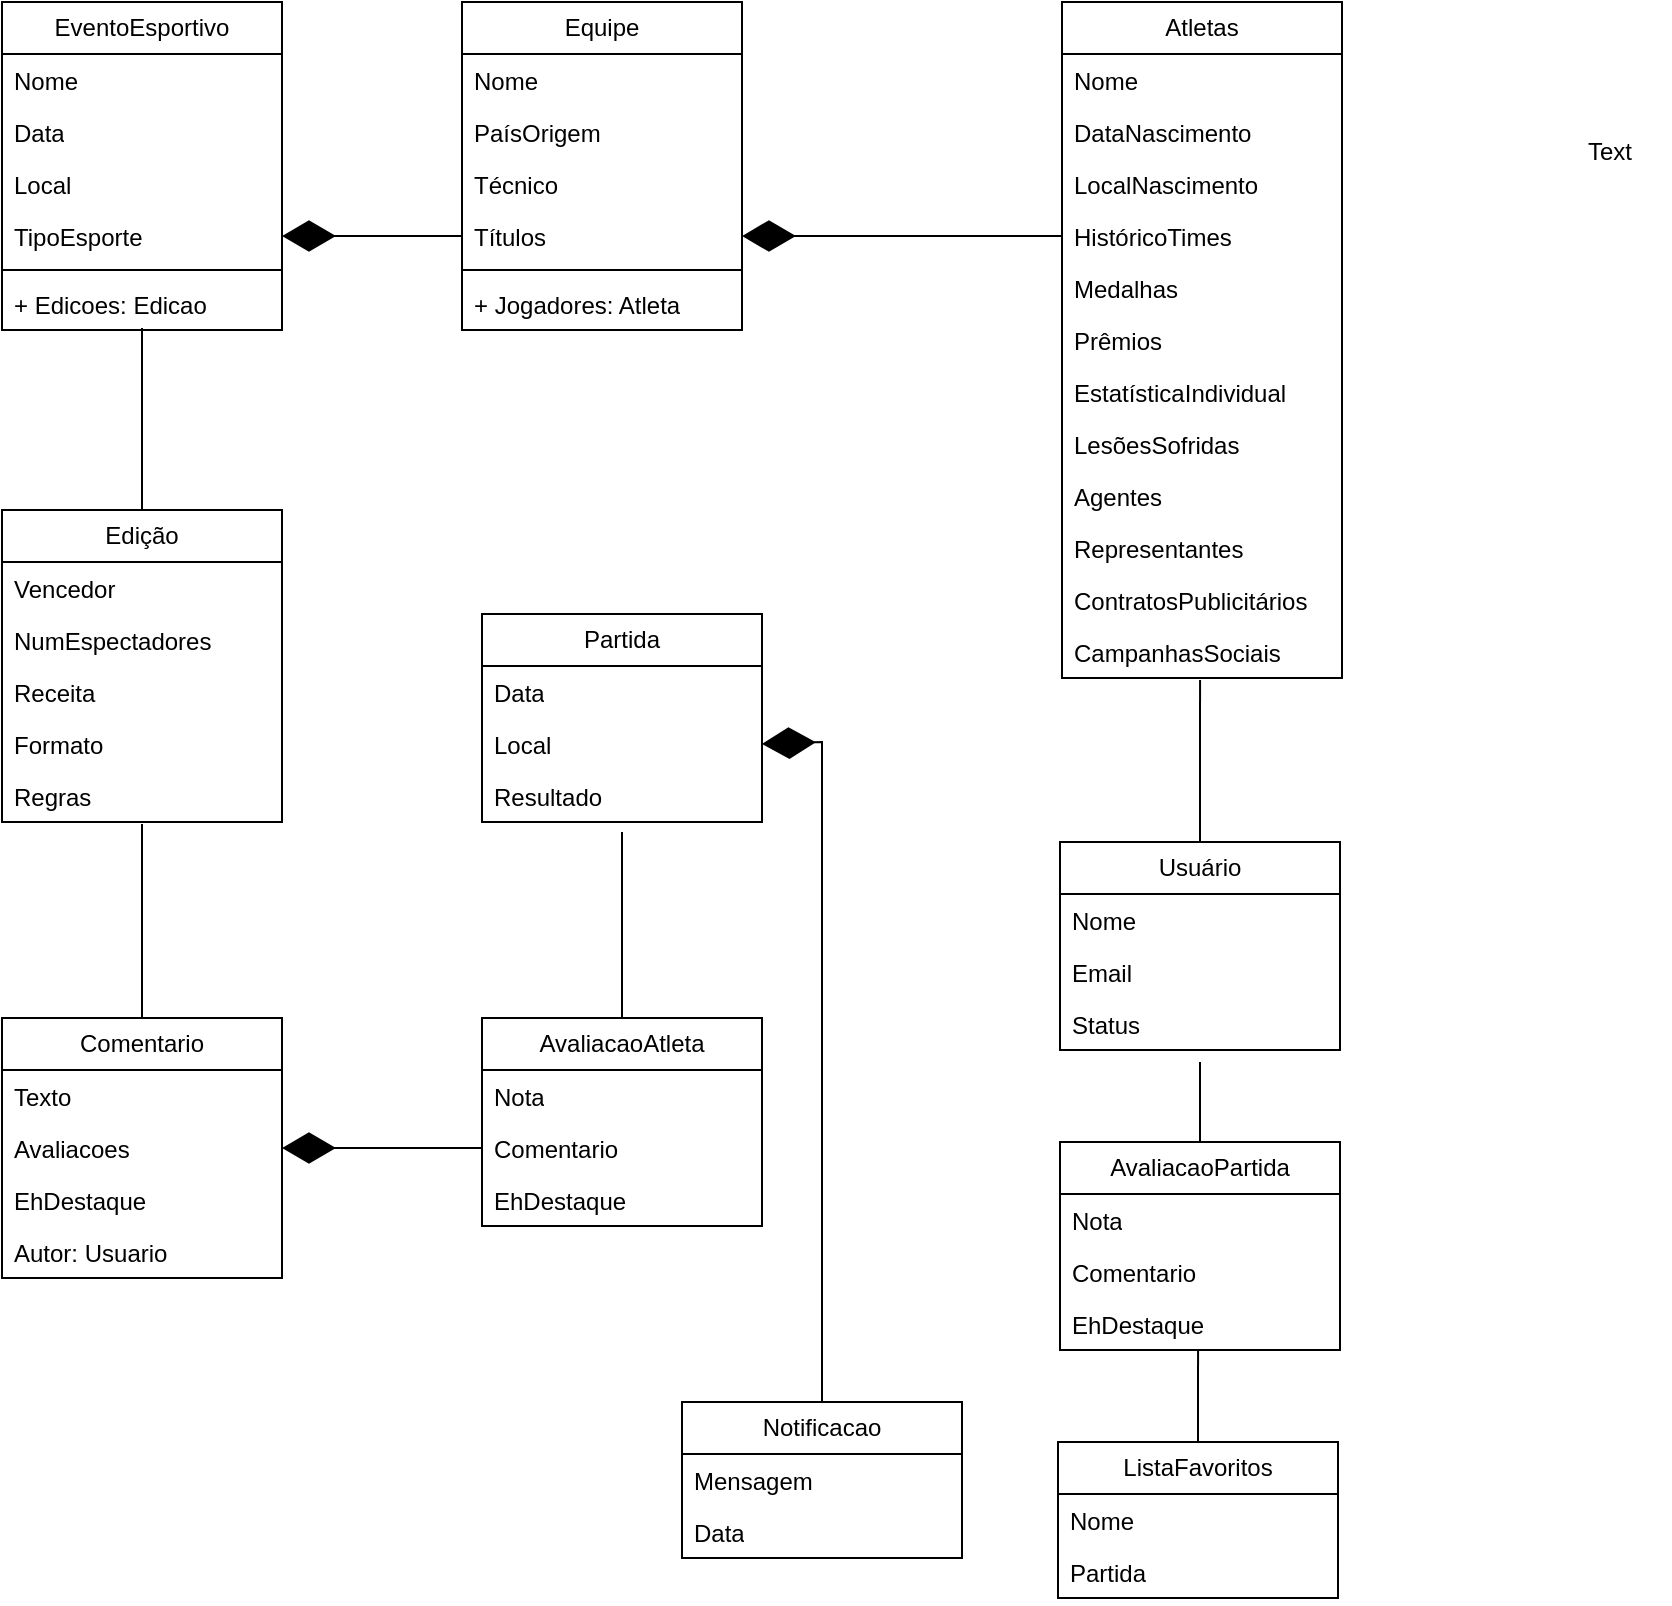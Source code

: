 <mxfile version="26.2.5">
  <diagram name="Página-1" id="J8z2Hz0ix1Q79uqQlnOR">
    <mxGraphModel dx="1293" dy="776" grid="1" gridSize="10" guides="1" tooltips="1" connect="1" arrows="1" fold="1" page="1" pageScale="1" pageWidth="827" pageHeight="1169" math="0" shadow="0">
      <root>
        <mxCell id="0" />
        <mxCell id="1" parent="0" />
        <mxCell id="gSbt8YX9vIqVf56h3UsO-9" value="EventoEsportivo" style="swimlane;fontStyle=0;childLayout=stackLayout;horizontal=1;startSize=26;fillColor=none;horizontalStack=0;resizeParent=1;resizeParentMax=0;resizeLast=0;collapsible=1;marginBottom=0;whiteSpace=wrap;html=1;" vertex="1" parent="1">
          <mxGeometry x="-420" y="200" width="140" height="164" as="geometry" />
        </mxCell>
        <mxCell id="gSbt8YX9vIqVf56h3UsO-10" value="Nome" style="text;strokeColor=none;fillColor=none;align=left;verticalAlign=top;spacingLeft=4;spacingRight=4;overflow=hidden;rotatable=0;points=[[0,0.5],[1,0.5]];portConstraint=eastwest;whiteSpace=wrap;html=1;" vertex="1" parent="gSbt8YX9vIqVf56h3UsO-9">
          <mxGeometry y="26" width="140" height="26" as="geometry" />
        </mxCell>
        <mxCell id="gSbt8YX9vIqVf56h3UsO-11" value="Data" style="text;strokeColor=none;fillColor=none;align=left;verticalAlign=top;spacingLeft=4;spacingRight=4;overflow=hidden;rotatable=0;points=[[0,0.5],[1,0.5]];portConstraint=eastwest;whiteSpace=wrap;html=1;" vertex="1" parent="gSbt8YX9vIqVf56h3UsO-9">
          <mxGeometry y="52" width="140" height="26" as="geometry" />
        </mxCell>
        <mxCell id="gSbt8YX9vIqVf56h3UsO-12" value="Local&lt;div&gt;&lt;br&gt;&lt;/div&gt;" style="text;strokeColor=none;fillColor=none;align=left;verticalAlign=top;spacingLeft=4;spacingRight=4;overflow=hidden;rotatable=0;points=[[0,0.5],[1,0.5]];portConstraint=eastwest;whiteSpace=wrap;html=1;" vertex="1" parent="gSbt8YX9vIqVf56h3UsO-9">
          <mxGeometry y="78" width="140" height="26" as="geometry" />
        </mxCell>
        <mxCell id="gSbt8YX9vIqVf56h3UsO-17" value="TipoEsporte" style="text;strokeColor=none;fillColor=none;align=left;verticalAlign=top;spacingLeft=4;spacingRight=4;overflow=hidden;rotatable=0;points=[[0,0.5],[1,0.5]];portConstraint=eastwest;whiteSpace=wrap;html=1;" vertex="1" parent="gSbt8YX9vIqVf56h3UsO-9">
          <mxGeometry y="104" width="140" height="26" as="geometry" />
        </mxCell>
        <mxCell id="gSbt8YX9vIqVf56h3UsO-70" value="" style="line;strokeWidth=1;fillColor=none;align=left;verticalAlign=middle;spacingTop=-1;spacingLeft=3;spacingRight=3;rotatable=0;labelPosition=right;points=[];portConstraint=eastwest;strokeColor=inherit;" vertex="1" parent="gSbt8YX9vIqVf56h3UsO-9">
          <mxGeometry y="130" width="140" height="8" as="geometry" />
        </mxCell>
        <mxCell id="gSbt8YX9vIqVf56h3UsO-69" value="+ Edicoes: Edicao" style="text;strokeColor=none;fillColor=none;align=left;verticalAlign=top;spacingLeft=4;spacingRight=4;overflow=hidden;rotatable=0;points=[[0,0.5],[1,0.5]];portConstraint=eastwest;whiteSpace=wrap;html=1;" vertex="1" parent="gSbt8YX9vIqVf56h3UsO-9">
          <mxGeometry y="138" width="140" height="26" as="geometry" />
        </mxCell>
        <mxCell id="gSbt8YX9vIqVf56h3UsO-90" style="edgeStyle=orthogonalEdgeStyle;rounded=0;orthogonalLoop=1;jettySize=auto;html=1;exitX=0.5;exitY=0;exitDx=0;exitDy=0;endArrow=none;startFill=0;entryX=0.5;entryY=0.962;entryDx=0;entryDy=0;entryPerimeter=0;" edge="1" parent="1" source="gSbt8YX9vIqVf56h3UsO-13" target="gSbt8YX9vIqVf56h3UsO-69">
          <mxGeometry relative="1" as="geometry">
            <mxPoint x="-350" y="370" as="targetPoint" />
          </mxGeometry>
        </mxCell>
        <mxCell id="gSbt8YX9vIqVf56h3UsO-13" value="Edição" style="swimlane;fontStyle=0;childLayout=stackLayout;horizontal=1;startSize=26;fillColor=none;horizontalStack=0;resizeParent=1;resizeParentMax=0;resizeLast=0;collapsible=1;marginBottom=0;whiteSpace=wrap;html=1;" vertex="1" parent="1">
          <mxGeometry x="-420" y="454" width="140" height="156" as="geometry" />
        </mxCell>
        <mxCell id="gSbt8YX9vIqVf56h3UsO-15" value="Vencedor" style="text;strokeColor=none;fillColor=none;align=left;verticalAlign=top;spacingLeft=4;spacingRight=4;overflow=hidden;rotatable=0;points=[[0,0.5],[1,0.5]];portConstraint=eastwest;whiteSpace=wrap;html=1;" vertex="1" parent="gSbt8YX9vIqVf56h3UsO-13">
          <mxGeometry y="26" width="140" height="26" as="geometry" />
        </mxCell>
        <mxCell id="gSbt8YX9vIqVf56h3UsO-16" value="NumEspectadores" style="text;strokeColor=none;fillColor=none;align=left;verticalAlign=top;spacingLeft=4;spacingRight=4;overflow=hidden;rotatable=0;points=[[0,0.5],[1,0.5]];portConstraint=eastwest;whiteSpace=wrap;html=1;" vertex="1" parent="gSbt8YX9vIqVf56h3UsO-13">
          <mxGeometry y="52" width="140" height="26" as="geometry" />
        </mxCell>
        <mxCell id="gSbt8YX9vIqVf56h3UsO-21" value="Receita" style="text;strokeColor=none;fillColor=none;align=left;verticalAlign=top;spacingLeft=4;spacingRight=4;overflow=hidden;rotatable=0;points=[[0,0.5],[1,0.5]];portConstraint=eastwest;whiteSpace=wrap;html=1;" vertex="1" parent="gSbt8YX9vIqVf56h3UsO-13">
          <mxGeometry y="78" width="140" height="26" as="geometry" />
        </mxCell>
        <mxCell id="gSbt8YX9vIqVf56h3UsO-22" value="Formato" style="text;strokeColor=none;fillColor=none;align=left;verticalAlign=top;spacingLeft=4;spacingRight=4;overflow=hidden;rotatable=0;points=[[0,0.5],[1,0.5]];portConstraint=eastwest;whiteSpace=wrap;html=1;" vertex="1" parent="gSbt8YX9vIqVf56h3UsO-13">
          <mxGeometry y="104" width="140" height="26" as="geometry" />
        </mxCell>
        <mxCell id="gSbt8YX9vIqVf56h3UsO-23" value="Regras" style="text;strokeColor=none;fillColor=none;align=left;verticalAlign=top;spacingLeft=4;spacingRight=4;overflow=hidden;rotatable=0;points=[[0,0.5],[1,0.5]];portConstraint=eastwest;whiteSpace=wrap;html=1;" vertex="1" parent="gSbt8YX9vIqVf56h3UsO-13">
          <mxGeometry y="130" width="140" height="26" as="geometry" />
        </mxCell>
        <mxCell id="gSbt8YX9vIqVf56h3UsO-24" value="Equipe" style="swimlane;fontStyle=0;childLayout=stackLayout;horizontal=1;startSize=26;fillColor=none;horizontalStack=0;resizeParent=1;resizeParentMax=0;resizeLast=0;collapsible=1;marginBottom=0;whiteSpace=wrap;html=1;" vertex="1" parent="1">
          <mxGeometry x="-190" y="200" width="140" height="164" as="geometry" />
        </mxCell>
        <mxCell id="gSbt8YX9vIqVf56h3UsO-25" value="Nome" style="text;strokeColor=none;fillColor=none;align=left;verticalAlign=top;spacingLeft=4;spacingRight=4;overflow=hidden;rotatable=0;points=[[0,0.5],[1,0.5]];portConstraint=eastwest;whiteSpace=wrap;html=1;" vertex="1" parent="gSbt8YX9vIqVf56h3UsO-24">
          <mxGeometry y="26" width="140" height="26" as="geometry" />
        </mxCell>
        <mxCell id="gSbt8YX9vIqVf56h3UsO-26" value="PaísOrigem" style="text;strokeColor=none;fillColor=none;align=left;verticalAlign=top;spacingLeft=4;spacingRight=4;overflow=hidden;rotatable=0;points=[[0,0.5],[1,0.5]];portConstraint=eastwest;whiteSpace=wrap;html=1;" vertex="1" parent="gSbt8YX9vIqVf56h3UsO-24">
          <mxGeometry y="52" width="140" height="26" as="geometry" />
        </mxCell>
        <mxCell id="gSbt8YX9vIqVf56h3UsO-27" value="Técnico" style="text;strokeColor=none;fillColor=none;align=left;verticalAlign=top;spacingLeft=4;spacingRight=4;overflow=hidden;rotatable=0;points=[[0,0.5],[1,0.5]];portConstraint=eastwest;whiteSpace=wrap;html=1;" vertex="1" parent="gSbt8YX9vIqVf56h3UsO-24">
          <mxGeometry y="78" width="140" height="26" as="geometry" />
        </mxCell>
        <mxCell id="gSbt8YX9vIqVf56h3UsO-29" value="Títulos" style="text;strokeColor=none;fillColor=none;align=left;verticalAlign=top;spacingLeft=4;spacingRight=4;overflow=hidden;rotatable=0;points=[[0,0.5],[1,0.5]];portConstraint=eastwest;whiteSpace=wrap;html=1;" vertex="1" parent="gSbt8YX9vIqVf56h3UsO-24">
          <mxGeometry y="104" width="140" height="26" as="geometry" />
        </mxCell>
        <mxCell id="gSbt8YX9vIqVf56h3UsO-68" value="" style="line;strokeWidth=1;fillColor=none;align=left;verticalAlign=middle;spacingTop=-1;spacingLeft=3;spacingRight=3;rotatable=0;labelPosition=right;points=[];portConstraint=eastwest;strokeColor=inherit;" vertex="1" parent="gSbt8YX9vIqVf56h3UsO-24">
          <mxGeometry y="130" width="140" height="8" as="geometry" />
        </mxCell>
        <mxCell id="gSbt8YX9vIqVf56h3UsO-28" value="+ Jogadores: Atleta" style="text;strokeColor=none;fillColor=none;align=left;verticalAlign=top;spacingLeft=4;spacingRight=4;overflow=hidden;rotatable=0;points=[[0,0.5],[1,0.5]];portConstraint=eastwest;whiteSpace=wrap;html=1;" vertex="1" parent="gSbt8YX9vIqVf56h3UsO-24">
          <mxGeometry y="138" width="140" height="26" as="geometry" />
        </mxCell>
        <mxCell id="gSbt8YX9vIqVf56h3UsO-31" value="Atletas" style="swimlane;fontStyle=0;childLayout=stackLayout;horizontal=1;startSize=26;fillColor=none;horizontalStack=0;resizeParent=1;resizeParentMax=0;resizeLast=0;collapsible=1;marginBottom=0;whiteSpace=wrap;html=1;" vertex="1" parent="1">
          <mxGeometry x="110" y="200" width="140" height="338" as="geometry" />
        </mxCell>
        <mxCell id="gSbt8YX9vIqVf56h3UsO-32" value="Nome" style="text;strokeColor=none;fillColor=none;align=left;verticalAlign=top;spacingLeft=4;spacingRight=4;overflow=hidden;rotatable=0;points=[[0,0.5],[1,0.5]];portConstraint=eastwest;whiteSpace=wrap;html=1;" vertex="1" parent="gSbt8YX9vIqVf56h3UsO-31">
          <mxGeometry y="26" width="140" height="26" as="geometry" />
        </mxCell>
        <mxCell id="gSbt8YX9vIqVf56h3UsO-33" value="DataNascimento" style="text;strokeColor=none;fillColor=none;align=left;verticalAlign=top;spacingLeft=4;spacingRight=4;overflow=hidden;rotatable=0;points=[[0,0.5],[1,0.5]];portConstraint=eastwest;whiteSpace=wrap;html=1;" vertex="1" parent="gSbt8YX9vIqVf56h3UsO-31">
          <mxGeometry y="52" width="140" height="26" as="geometry" />
        </mxCell>
        <mxCell id="gSbt8YX9vIqVf56h3UsO-34" value="LocalNascimento" style="text;strokeColor=none;fillColor=none;align=left;verticalAlign=top;spacingLeft=4;spacingRight=4;overflow=hidden;rotatable=0;points=[[0,0.5],[1,0.5]];portConstraint=eastwest;whiteSpace=wrap;html=1;" vertex="1" parent="gSbt8YX9vIqVf56h3UsO-31">
          <mxGeometry y="78" width="140" height="26" as="geometry" />
        </mxCell>
        <mxCell id="gSbt8YX9vIqVf56h3UsO-35" value="HistóricoTimes" style="text;strokeColor=none;fillColor=none;align=left;verticalAlign=top;spacingLeft=4;spacingRight=4;overflow=hidden;rotatable=0;points=[[0,0.5],[1,0.5]];portConstraint=eastwest;whiteSpace=wrap;html=1;" vertex="1" parent="gSbt8YX9vIqVf56h3UsO-31">
          <mxGeometry y="104" width="140" height="26" as="geometry" />
        </mxCell>
        <mxCell id="gSbt8YX9vIqVf56h3UsO-36" value="Medalhas" style="text;strokeColor=none;fillColor=none;align=left;verticalAlign=top;spacingLeft=4;spacingRight=4;overflow=hidden;rotatable=0;points=[[0,0.5],[1,0.5]];portConstraint=eastwest;whiteSpace=wrap;html=1;" vertex="1" parent="gSbt8YX9vIqVf56h3UsO-31">
          <mxGeometry y="130" width="140" height="26" as="geometry" />
        </mxCell>
        <mxCell id="gSbt8YX9vIqVf56h3UsO-37" value="Prêmios" style="text;strokeColor=none;fillColor=none;align=left;verticalAlign=top;spacingLeft=4;spacingRight=4;overflow=hidden;rotatable=0;points=[[0,0.5],[1,0.5]];portConstraint=eastwest;whiteSpace=wrap;html=1;" vertex="1" parent="gSbt8YX9vIqVf56h3UsO-31">
          <mxGeometry y="156" width="140" height="26" as="geometry" />
        </mxCell>
        <mxCell id="gSbt8YX9vIqVf56h3UsO-38" value="EstatísticaIndividual" style="text;strokeColor=none;fillColor=none;align=left;verticalAlign=top;spacingLeft=4;spacingRight=4;overflow=hidden;rotatable=0;points=[[0,0.5],[1,0.5]];portConstraint=eastwest;whiteSpace=wrap;html=1;" vertex="1" parent="gSbt8YX9vIqVf56h3UsO-31">
          <mxGeometry y="182" width="140" height="26" as="geometry" />
        </mxCell>
        <mxCell id="gSbt8YX9vIqVf56h3UsO-39" value="LesõesSofridas" style="text;strokeColor=none;fillColor=none;align=left;verticalAlign=top;spacingLeft=4;spacingRight=4;overflow=hidden;rotatable=0;points=[[0,0.5],[1,0.5]];portConstraint=eastwest;whiteSpace=wrap;html=1;" vertex="1" parent="gSbt8YX9vIqVf56h3UsO-31">
          <mxGeometry y="208" width="140" height="26" as="geometry" />
        </mxCell>
        <mxCell id="gSbt8YX9vIqVf56h3UsO-40" value="Agentes" style="text;strokeColor=none;fillColor=none;align=left;verticalAlign=top;spacingLeft=4;spacingRight=4;overflow=hidden;rotatable=0;points=[[0,0.5],[1,0.5]];portConstraint=eastwest;whiteSpace=wrap;html=1;" vertex="1" parent="gSbt8YX9vIqVf56h3UsO-31">
          <mxGeometry y="234" width="140" height="26" as="geometry" />
        </mxCell>
        <mxCell id="gSbt8YX9vIqVf56h3UsO-41" value="Representantes" style="text;strokeColor=none;fillColor=none;align=left;verticalAlign=top;spacingLeft=4;spacingRight=4;overflow=hidden;rotatable=0;points=[[0,0.5],[1,0.5]];portConstraint=eastwest;whiteSpace=wrap;html=1;" vertex="1" parent="gSbt8YX9vIqVf56h3UsO-31">
          <mxGeometry y="260" width="140" height="26" as="geometry" />
        </mxCell>
        <mxCell id="gSbt8YX9vIqVf56h3UsO-42" value="ContratosPublicitários" style="text;strokeColor=none;fillColor=none;align=left;verticalAlign=top;spacingLeft=4;spacingRight=4;overflow=hidden;rotatable=0;points=[[0,0.5],[1,0.5]];portConstraint=eastwest;whiteSpace=wrap;html=1;" vertex="1" parent="gSbt8YX9vIqVf56h3UsO-31">
          <mxGeometry y="286" width="140" height="26" as="geometry" />
        </mxCell>
        <mxCell id="gSbt8YX9vIqVf56h3UsO-43" value="CampanhasSociais" style="text;strokeColor=none;fillColor=none;align=left;verticalAlign=top;spacingLeft=4;spacingRight=4;overflow=hidden;rotatable=0;points=[[0,0.5],[1,0.5]];portConstraint=eastwest;whiteSpace=wrap;html=1;" vertex="1" parent="gSbt8YX9vIqVf56h3UsO-31">
          <mxGeometry y="312" width="140" height="26" as="geometry" />
        </mxCell>
        <mxCell id="gSbt8YX9vIqVf56h3UsO-44" value="Partida" style="swimlane;fontStyle=0;childLayout=stackLayout;horizontal=1;startSize=26;fillColor=none;horizontalStack=0;resizeParent=1;resizeParentMax=0;resizeLast=0;collapsible=1;marginBottom=0;whiteSpace=wrap;html=1;" vertex="1" parent="1">
          <mxGeometry x="-180" y="506" width="140" height="104" as="geometry" />
        </mxCell>
        <mxCell id="gSbt8YX9vIqVf56h3UsO-45" value="Data" style="text;strokeColor=none;fillColor=none;align=left;verticalAlign=top;spacingLeft=4;spacingRight=4;overflow=hidden;rotatable=0;points=[[0,0.5],[1,0.5]];portConstraint=eastwest;whiteSpace=wrap;html=1;" vertex="1" parent="gSbt8YX9vIqVf56h3UsO-44">
          <mxGeometry y="26" width="140" height="26" as="geometry" />
        </mxCell>
        <mxCell id="gSbt8YX9vIqVf56h3UsO-46" value="Local" style="text;strokeColor=none;fillColor=none;align=left;verticalAlign=top;spacingLeft=4;spacingRight=4;overflow=hidden;rotatable=0;points=[[0,0.5],[1,0.5]];portConstraint=eastwest;whiteSpace=wrap;html=1;" vertex="1" parent="gSbt8YX9vIqVf56h3UsO-44">
          <mxGeometry y="52" width="140" height="26" as="geometry" />
        </mxCell>
        <mxCell id="gSbt8YX9vIqVf56h3UsO-47" value="Resultado" style="text;strokeColor=none;fillColor=none;align=left;verticalAlign=top;spacingLeft=4;spacingRight=4;overflow=hidden;rotatable=0;points=[[0,0.5],[1,0.5]];portConstraint=eastwest;whiteSpace=wrap;html=1;" vertex="1" parent="gSbt8YX9vIqVf56h3UsO-44">
          <mxGeometry y="78" width="140" height="26" as="geometry" />
        </mxCell>
        <mxCell id="gSbt8YX9vIqVf56h3UsO-48" value="Comentario" style="swimlane;fontStyle=0;childLayout=stackLayout;horizontal=1;startSize=26;fillColor=none;horizontalStack=0;resizeParent=1;resizeParentMax=0;resizeLast=0;collapsible=1;marginBottom=0;whiteSpace=wrap;html=1;" vertex="1" parent="1">
          <mxGeometry x="-420" y="708" width="140" height="130" as="geometry" />
        </mxCell>
        <mxCell id="gSbt8YX9vIqVf56h3UsO-49" value="Texto" style="text;strokeColor=none;fillColor=none;align=left;verticalAlign=top;spacingLeft=4;spacingRight=4;overflow=hidden;rotatable=0;points=[[0,0.5],[1,0.5]];portConstraint=eastwest;whiteSpace=wrap;html=1;" vertex="1" parent="gSbt8YX9vIqVf56h3UsO-48">
          <mxGeometry y="26" width="140" height="26" as="geometry" />
        </mxCell>
        <mxCell id="gSbt8YX9vIqVf56h3UsO-50" value="Avaliacoes" style="text;strokeColor=none;fillColor=none;align=left;verticalAlign=top;spacingLeft=4;spacingRight=4;overflow=hidden;rotatable=0;points=[[0,0.5],[1,0.5]];portConstraint=eastwest;whiteSpace=wrap;html=1;" vertex="1" parent="gSbt8YX9vIqVf56h3UsO-48">
          <mxGeometry y="52" width="140" height="26" as="geometry" />
        </mxCell>
        <mxCell id="gSbt8YX9vIqVf56h3UsO-51" value="EhDestaque" style="text;strokeColor=none;fillColor=none;align=left;verticalAlign=top;spacingLeft=4;spacingRight=4;overflow=hidden;rotatable=0;points=[[0,0.5],[1,0.5]];portConstraint=eastwest;whiteSpace=wrap;html=1;" vertex="1" parent="gSbt8YX9vIqVf56h3UsO-48">
          <mxGeometry y="78" width="140" height="26" as="geometry" />
        </mxCell>
        <mxCell id="gSbt8YX9vIqVf56h3UsO-79" value="Autor: Usuario" style="text;strokeColor=none;fillColor=none;align=left;verticalAlign=top;spacingLeft=4;spacingRight=4;overflow=hidden;rotatable=0;points=[[0,0.5],[1,0.5]];portConstraint=eastwest;whiteSpace=wrap;html=1;" vertex="1" parent="gSbt8YX9vIqVf56h3UsO-48">
          <mxGeometry y="104" width="140" height="26" as="geometry" />
        </mxCell>
        <mxCell id="gSbt8YX9vIqVf56h3UsO-52" value="" style="endArrow=diamondThin;endFill=1;endSize=24;html=1;rounded=0;entryX=1;entryY=0.5;entryDx=0;entryDy=0;exitX=0;exitY=0.5;exitDx=0;exitDy=0;" edge="1" parent="1" source="gSbt8YX9vIqVf56h3UsO-29" target="gSbt8YX9vIqVf56h3UsO-17">
          <mxGeometry width="160" relative="1" as="geometry">
            <mxPoint x="-220" y="410" as="sourcePoint" />
            <mxPoint x="-113" y="420" as="targetPoint" />
          </mxGeometry>
        </mxCell>
        <mxCell id="gSbt8YX9vIqVf56h3UsO-54" value="" style="endArrow=diamondThin;endFill=1;endSize=24;html=1;rounded=0;entryX=1;entryY=0.5;entryDx=0;entryDy=0;exitX=0;exitY=0.5;exitDx=0;exitDy=0;" edge="1" parent="1" source="gSbt8YX9vIqVf56h3UsO-35" target="gSbt8YX9vIqVf56h3UsO-29">
          <mxGeometry width="160" relative="1" as="geometry">
            <mxPoint x="40" y="420" as="sourcePoint" />
            <mxPoint x="200" y="420" as="targetPoint" />
          </mxGeometry>
        </mxCell>
        <mxCell id="gSbt8YX9vIqVf56h3UsO-55" value="Notificacao" style="swimlane;fontStyle=0;childLayout=stackLayout;horizontal=1;startSize=26;fillColor=none;horizontalStack=0;resizeParent=1;resizeParentMax=0;resizeLast=0;collapsible=1;marginBottom=0;whiteSpace=wrap;html=1;" vertex="1" parent="1">
          <mxGeometry x="-80" y="900" width="140" height="78" as="geometry" />
        </mxCell>
        <mxCell id="gSbt8YX9vIqVf56h3UsO-56" value="Mensagem" style="text;strokeColor=none;fillColor=none;align=left;verticalAlign=top;spacingLeft=4;spacingRight=4;overflow=hidden;rotatable=0;points=[[0,0.5],[1,0.5]];portConstraint=eastwest;whiteSpace=wrap;html=1;" vertex="1" parent="gSbt8YX9vIqVf56h3UsO-55">
          <mxGeometry y="26" width="140" height="26" as="geometry" />
        </mxCell>
        <mxCell id="gSbt8YX9vIqVf56h3UsO-57" value="Data" style="text;strokeColor=none;fillColor=none;align=left;verticalAlign=top;spacingLeft=4;spacingRight=4;overflow=hidden;rotatable=0;points=[[0,0.5],[1,0.5]];portConstraint=eastwest;whiteSpace=wrap;html=1;" vertex="1" parent="gSbt8YX9vIqVf56h3UsO-55">
          <mxGeometry y="52" width="140" height="26" as="geometry" />
        </mxCell>
        <mxCell id="gSbt8YX9vIqVf56h3UsO-98" style="edgeStyle=orthogonalEdgeStyle;rounded=0;orthogonalLoop=1;jettySize=auto;html=1;exitX=0.5;exitY=0;exitDx=0;exitDy=0;endArrow=none;startFill=0;entryX=0.493;entryY=1.038;entryDx=0;entryDy=0;entryPerimeter=0;" edge="1" parent="1" source="gSbt8YX9vIqVf56h3UsO-59" target="gSbt8YX9vIqVf56h3UsO-43">
          <mxGeometry relative="1" as="geometry">
            <mxPoint x="180" y="550" as="targetPoint" />
          </mxGeometry>
        </mxCell>
        <mxCell id="gSbt8YX9vIqVf56h3UsO-59" value="Usuário" style="swimlane;fontStyle=0;childLayout=stackLayout;horizontal=1;startSize=26;fillColor=none;horizontalStack=0;resizeParent=1;resizeParentMax=0;resizeLast=0;collapsible=1;marginBottom=0;whiteSpace=wrap;html=1;" vertex="1" parent="1">
          <mxGeometry x="109" y="620" width="140" height="104" as="geometry" />
        </mxCell>
        <mxCell id="gSbt8YX9vIqVf56h3UsO-60" value="Nome" style="text;strokeColor=none;fillColor=none;align=left;verticalAlign=top;spacingLeft=4;spacingRight=4;overflow=hidden;rotatable=0;points=[[0,0.5],[1,0.5]];portConstraint=eastwest;whiteSpace=wrap;html=1;" vertex="1" parent="gSbt8YX9vIqVf56h3UsO-59">
          <mxGeometry y="26" width="140" height="26" as="geometry" />
        </mxCell>
        <mxCell id="gSbt8YX9vIqVf56h3UsO-61" value="Email" style="text;strokeColor=none;fillColor=none;align=left;verticalAlign=top;spacingLeft=4;spacingRight=4;overflow=hidden;rotatable=0;points=[[0,0.5],[1,0.5]];portConstraint=eastwest;whiteSpace=wrap;html=1;" vertex="1" parent="gSbt8YX9vIqVf56h3UsO-59">
          <mxGeometry y="52" width="140" height="26" as="geometry" />
        </mxCell>
        <mxCell id="gSbt8YX9vIqVf56h3UsO-62" value="Status" style="text;strokeColor=none;fillColor=none;align=left;verticalAlign=top;spacingLeft=4;spacingRight=4;overflow=hidden;rotatable=0;points=[[0,0.5],[1,0.5]];portConstraint=eastwest;whiteSpace=wrap;html=1;" vertex="1" parent="gSbt8YX9vIqVf56h3UsO-59">
          <mxGeometry y="78" width="140" height="26" as="geometry" />
        </mxCell>
        <mxCell id="gSbt8YX9vIqVf56h3UsO-99" style="edgeStyle=orthogonalEdgeStyle;rounded=0;orthogonalLoop=1;jettySize=auto;html=1;exitX=0.5;exitY=0;exitDx=0;exitDy=0;endArrow=none;startFill=0;" edge="1" parent="1" source="gSbt8YX9vIqVf56h3UsO-75">
          <mxGeometry relative="1" as="geometry">
            <mxPoint x="179" y="730" as="targetPoint" />
          </mxGeometry>
        </mxCell>
        <mxCell id="gSbt8YX9vIqVf56h3UsO-75" value="AvaliacaoPartida" style="swimlane;fontStyle=0;childLayout=stackLayout;horizontal=1;startSize=26;fillColor=none;horizontalStack=0;resizeParent=1;resizeParentMax=0;resizeLast=0;collapsible=1;marginBottom=0;whiteSpace=wrap;html=1;" vertex="1" parent="1">
          <mxGeometry x="109" y="770" width="140" height="104" as="geometry" />
        </mxCell>
        <mxCell id="gSbt8YX9vIqVf56h3UsO-76" value="Nota" style="text;strokeColor=none;fillColor=none;align=left;verticalAlign=top;spacingLeft=4;spacingRight=4;overflow=hidden;rotatable=0;points=[[0,0.5],[1,0.5]];portConstraint=eastwest;whiteSpace=wrap;html=1;" vertex="1" parent="gSbt8YX9vIqVf56h3UsO-75">
          <mxGeometry y="26" width="140" height="26" as="geometry" />
        </mxCell>
        <mxCell id="gSbt8YX9vIqVf56h3UsO-77" value="Comentario" style="text;strokeColor=none;fillColor=none;align=left;verticalAlign=top;spacingLeft=4;spacingRight=4;overflow=hidden;rotatable=0;points=[[0,0.5],[1,0.5]];portConstraint=eastwest;whiteSpace=wrap;html=1;" vertex="1" parent="gSbt8YX9vIqVf56h3UsO-75">
          <mxGeometry y="52" width="140" height="26" as="geometry" />
        </mxCell>
        <mxCell id="gSbt8YX9vIqVf56h3UsO-78" value="EhDestaque" style="text;strokeColor=none;fillColor=none;align=left;verticalAlign=top;spacingLeft=4;spacingRight=4;overflow=hidden;rotatable=0;points=[[0,0.5],[1,0.5]];portConstraint=eastwest;whiteSpace=wrap;html=1;" vertex="1" parent="gSbt8YX9vIqVf56h3UsO-75">
          <mxGeometry y="78" width="140" height="26" as="geometry" />
        </mxCell>
        <mxCell id="gSbt8YX9vIqVf56h3UsO-80" value="AvaliacaoAtleta" style="swimlane;fontStyle=0;childLayout=stackLayout;horizontal=1;startSize=26;fillColor=none;horizontalStack=0;resizeParent=1;resizeParentMax=0;resizeLast=0;collapsible=1;marginBottom=0;whiteSpace=wrap;html=1;" vertex="1" parent="1">
          <mxGeometry x="-180" y="708" width="140" height="104" as="geometry" />
        </mxCell>
        <mxCell id="gSbt8YX9vIqVf56h3UsO-81" value="Nota" style="text;strokeColor=none;fillColor=none;align=left;verticalAlign=top;spacingLeft=4;spacingRight=4;overflow=hidden;rotatable=0;points=[[0,0.5],[1,0.5]];portConstraint=eastwest;whiteSpace=wrap;html=1;" vertex="1" parent="gSbt8YX9vIqVf56h3UsO-80">
          <mxGeometry y="26" width="140" height="26" as="geometry" />
        </mxCell>
        <mxCell id="gSbt8YX9vIqVf56h3UsO-82" value="Comentario" style="text;strokeColor=none;fillColor=none;align=left;verticalAlign=top;spacingLeft=4;spacingRight=4;overflow=hidden;rotatable=0;points=[[0,0.5],[1,0.5]];portConstraint=eastwest;whiteSpace=wrap;html=1;" vertex="1" parent="gSbt8YX9vIqVf56h3UsO-80">
          <mxGeometry y="52" width="140" height="26" as="geometry" />
        </mxCell>
        <mxCell id="gSbt8YX9vIqVf56h3UsO-83" value="EhDestaque" style="text;strokeColor=none;fillColor=none;align=left;verticalAlign=top;spacingLeft=4;spacingRight=4;overflow=hidden;rotatable=0;points=[[0,0.5],[1,0.5]];portConstraint=eastwest;whiteSpace=wrap;html=1;" vertex="1" parent="gSbt8YX9vIqVf56h3UsO-80">
          <mxGeometry y="78" width="140" height="26" as="geometry" />
        </mxCell>
        <mxCell id="gSbt8YX9vIqVf56h3UsO-100" style="edgeStyle=orthogonalEdgeStyle;rounded=0;orthogonalLoop=1;jettySize=auto;html=1;exitX=0.5;exitY=0;exitDx=0;exitDy=0;endArrow=none;startFill=0;entryX=0.493;entryY=1;entryDx=0;entryDy=0;entryPerimeter=0;" edge="1" parent="1" source="gSbt8YX9vIqVf56h3UsO-85" target="gSbt8YX9vIqVf56h3UsO-78">
          <mxGeometry relative="1" as="geometry">
            <mxPoint x="179" y="880" as="targetPoint" />
          </mxGeometry>
        </mxCell>
        <mxCell id="gSbt8YX9vIqVf56h3UsO-85" value="ListaFavoritos" style="swimlane;fontStyle=0;childLayout=stackLayout;horizontal=1;startSize=26;fillColor=none;horizontalStack=0;resizeParent=1;resizeParentMax=0;resizeLast=0;collapsible=1;marginBottom=0;whiteSpace=wrap;html=1;" vertex="1" parent="1">
          <mxGeometry x="108" y="920" width="140" height="78" as="geometry" />
        </mxCell>
        <mxCell id="gSbt8YX9vIqVf56h3UsO-86" value="Nome" style="text;strokeColor=none;fillColor=none;align=left;verticalAlign=top;spacingLeft=4;spacingRight=4;overflow=hidden;rotatable=0;points=[[0,0.5],[1,0.5]];portConstraint=eastwest;whiteSpace=wrap;html=1;" vertex="1" parent="gSbt8YX9vIqVf56h3UsO-85">
          <mxGeometry y="26" width="140" height="26" as="geometry" />
        </mxCell>
        <mxCell id="gSbt8YX9vIqVf56h3UsO-87" value="Partida" style="text;strokeColor=none;fillColor=none;align=left;verticalAlign=top;spacingLeft=4;spacingRight=4;overflow=hidden;rotatable=0;points=[[0,0.5],[1,0.5]];portConstraint=eastwest;whiteSpace=wrap;html=1;" vertex="1" parent="gSbt8YX9vIqVf56h3UsO-85">
          <mxGeometry y="52" width="140" height="26" as="geometry" />
        </mxCell>
        <mxCell id="gSbt8YX9vIqVf56h3UsO-91" style="edgeStyle=orthogonalEdgeStyle;rounded=0;orthogonalLoop=1;jettySize=auto;html=1;exitX=0.5;exitY=0;exitDx=0;exitDy=0;entryX=0.5;entryY=1.038;entryDx=0;entryDy=0;entryPerimeter=0;endArrow=none;startFill=0;" edge="1" parent="1" source="gSbt8YX9vIqVf56h3UsO-48" target="gSbt8YX9vIqVf56h3UsO-23">
          <mxGeometry relative="1" as="geometry" />
        </mxCell>
        <mxCell id="gSbt8YX9vIqVf56h3UsO-94" value="" style="endArrow=diamondThin;endFill=1;endSize=24;html=1;rounded=0;exitX=0;exitY=0.5;exitDx=0;exitDy=0;entryX=1;entryY=0.5;entryDx=0;entryDy=0;" edge="1" parent="1" source="gSbt8YX9vIqVf56h3UsO-82" target="gSbt8YX9vIqVf56h3UsO-50">
          <mxGeometry width="160" relative="1" as="geometry">
            <mxPoint x="-330" y="640" as="sourcePoint" />
            <mxPoint x="-170" y="640" as="targetPoint" />
          </mxGeometry>
        </mxCell>
        <mxCell id="gSbt8YX9vIqVf56h3UsO-95" style="edgeStyle=orthogonalEdgeStyle;rounded=0;orthogonalLoop=1;jettySize=auto;html=1;exitX=0.5;exitY=0;exitDx=0;exitDy=0;entryX=0.5;entryY=1.192;entryDx=0;entryDy=0;entryPerimeter=0;endArrow=none;startFill=0;" edge="1" parent="1" source="gSbt8YX9vIqVf56h3UsO-80" target="gSbt8YX9vIqVf56h3UsO-47">
          <mxGeometry relative="1" as="geometry">
            <Array as="points">
              <mxPoint x="-110" y="640" />
              <mxPoint x="-110" y="640" />
            </Array>
          </mxGeometry>
        </mxCell>
        <mxCell id="gSbt8YX9vIqVf56h3UsO-97" value="" style="endArrow=diamondThin;endFill=1;endSize=24;html=1;rounded=0;entryX=1;entryY=0.5;entryDx=0;entryDy=0;exitX=0.5;exitY=0;exitDx=0;exitDy=0;" edge="1" parent="1" source="gSbt8YX9vIqVf56h3UsO-55" target="gSbt8YX9vIqVf56h3UsO-46">
          <mxGeometry width="160" relative="1" as="geometry">
            <mxPoint x="-110" y="640" as="sourcePoint" />
            <mxPoint x="50" y="640" as="targetPoint" />
            <Array as="points">
              <mxPoint x="-10" y="570" />
            </Array>
          </mxGeometry>
        </mxCell>
        <mxCell id="gSbt8YX9vIqVf56h3UsO-101" value="Text" style="text;html=1;align=center;verticalAlign=middle;whiteSpace=wrap;rounded=0;" vertex="1" parent="1">
          <mxGeometry x="354" y="260" width="60" height="30" as="geometry" />
        </mxCell>
      </root>
    </mxGraphModel>
  </diagram>
</mxfile>
